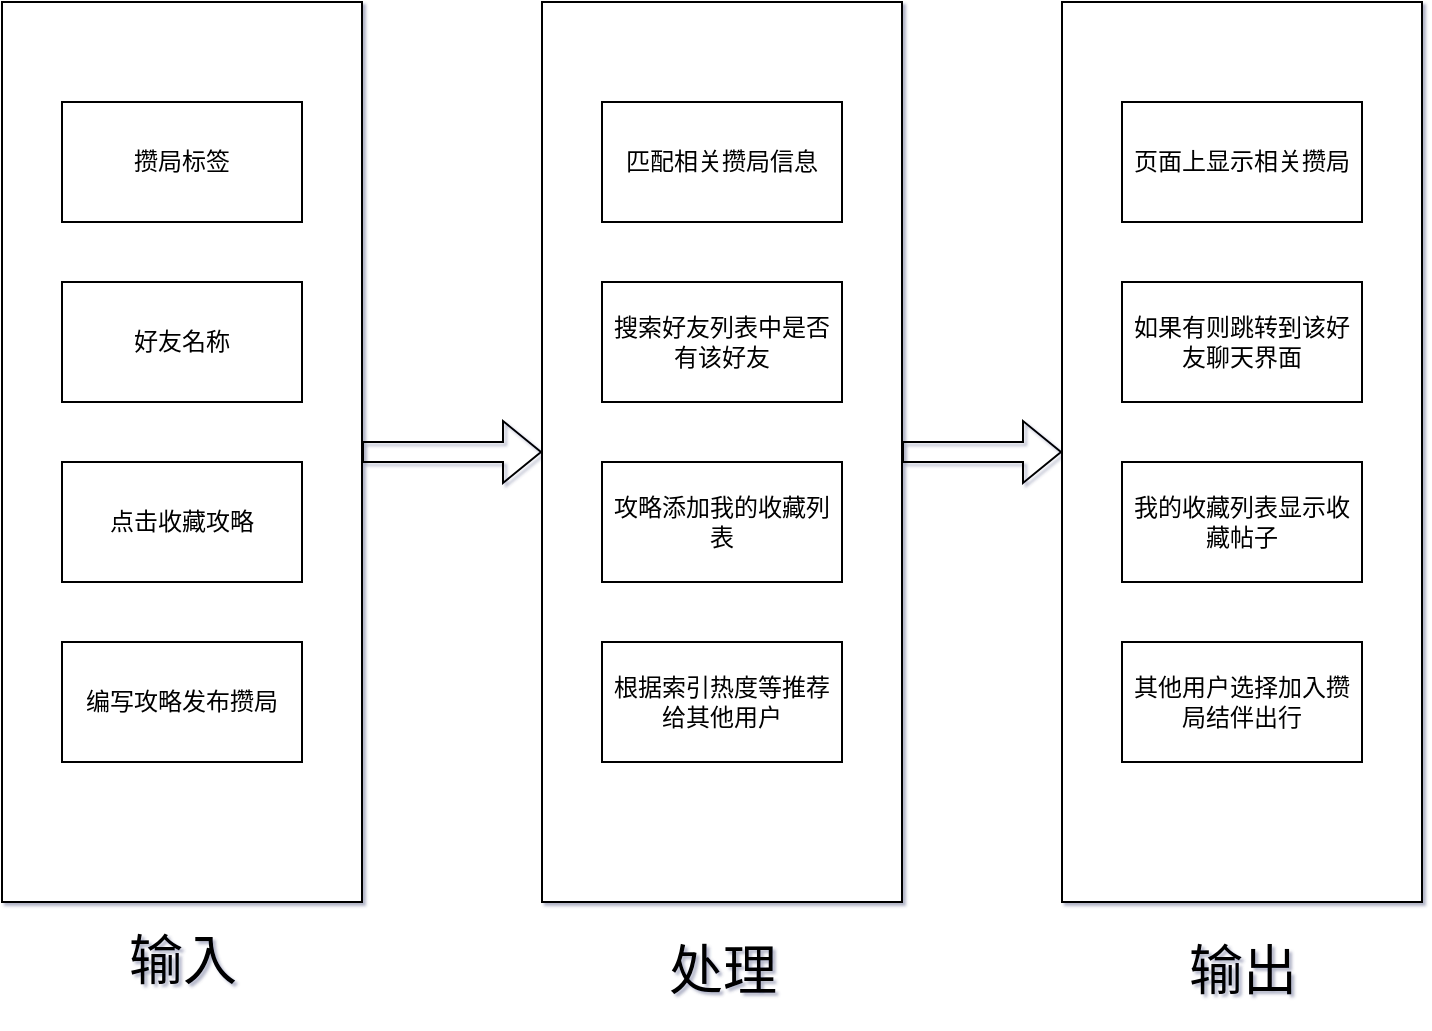 <mxfile version="22.1.0" type="device">
  <diagram name="第 1 页" id="14HZOLroqGI4e59QuSrQ">
    <mxGraphModel dx="1194" dy="610" grid="1" gridSize="10" guides="1" tooltips="1" connect="1" arrows="1" fold="1" page="1" pageScale="1" pageWidth="291" pageHeight="413" background="none" math="0" shadow="1">
      <root>
        <mxCell id="0" />
        <mxCell id="1" parent="0" />
        <mxCell id="qhkB4AXkvJiFK3q6KTm2-35" style="edgeStyle=orthogonalEdgeStyle;rounded=0;orthogonalLoop=1;jettySize=auto;html=1;entryX=0;entryY=0.5;entryDx=0;entryDy=0;shape=flexArrow;" parent="1" source="qhkB4AXkvJiFK3q6KTm2-2" target="qhkB4AXkvJiFK3q6KTm2-3" edge="1">
          <mxGeometry relative="1" as="geometry" />
        </mxCell>
        <mxCell id="qhkB4AXkvJiFK3q6KTm2-2" value="" style="rounded=0;whiteSpace=wrap;html=1;" parent="1" vertex="1">
          <mxGeometry x="40" y="130" width="180" height="450" as="geometry" />
        </mxCell>
        <mxCell id="qhkB4AXkvJiFK3q6KTm2-36" style="edgeStyle=orthogonalEdgeStyle;rounded=0;orthogonalLoop=1;jettySize=auto;html=1;shape=flexArrow;" parent="1" source="qhkB4AXkvJiFK3q6KTm2-3" target="qhkB4AXkvJiFK3q6KTm2-4" edge="1">
          <mxGeometry relative="1" as="geometry" />
        </mxCell>
        <mxCell id="qhkB4AXkvJiFK3q6KTm2-3" value="" style="rounded=0;whiteSpace=wrap;html=1;" parent="1" vertex="1">
          <mxGeometry x="310" y="130" width="180" height="450" as="geometry" />
        </mxCell>
        <mxCell id="qhkB4AXkvJiFK3q6KTm2-4" value="" style="rounded=0;whiteSpace=wrap;html=1;" parent="1" vertex="1">
          <mxGeometry x="570" y="130" width="180" height="450" as="geometry" />
        </mxCell>
        <mxCell id="qhkB4AXkvJiFK3q6KTm2-5" value="攒局标签" style="rounded=0;whiteSpace=wrap;html=1;" parent="1" vertex="1">
          <mxGeometry x="70" y="180" width="120" height="60" as="geometry" />
        </mxCell>
        <mxCell id="qhkB4AXkvJiFK3q6KTm2-6" value="好友名称" style="rounded=0;whiteSpace=wrap;html=1;" parent="1" vertex="1">
          <mxGeometry x="70" y="270" width="120" height="60" as="geometry" />
        </mxCell>
        <mxCell id="qhkB4AXkvJiFK3q6KTm2-7" value="点击收藏攻略" style="rounded=0;whiteSpace=wrap;html=1;" parent="1" vertex="1">
          <mxGeometry x="70" y="360" width="120" height="60" as="geometry" />
        </mxCell>
        <mxCell id="qhkB4AXkvJiFK3q6KTm2-9" value="&lt;font style=&quot;font-size: 27px;&quot;&gt;输入&lt;/font&gt;" style="text;html=1;align=center;verticalAlign=middle;resizable=0;points=[];autosize=1;strokeColor=none;fillColor=none;" parent="1" vertex="1">
          <mxGeometry x="90" y="585" width="80" height="50" as="geometry" />
        </mxCell>
        <mxCell id="qhkB4AXkvJiFK3q6KTm2-10" value="&lt;font style=&quot;font-size: 27px;&quot;&gt;处理&lt;/font&gt;" style="text;html=1;align=center;verticalAlign=middle;resizable=0;points=[];autosize=1;strokeColor=none;fillColor=none;" parent="1" vertex="1">
          <mxGeometry x="360" y="590" width="80" height="50" as="geometry" />
        </mxCell>
        <mxCell id="qhkB4AXkvJiFK3q6KTm2-11" value="&lt;font style=&quot;font-size: 27px;&quot;&gt;输出&lt;/font&gt;" style="text;html=1;align=center;verticalAlign=middle;resizable=0;points=[];autosize=1;strokeColor=none;fillColor=none;" parent="1" vertex="1">
          <mxGeometry x="620" y="590" width="80" height="50" as="geometry" />
        </mxCell>
        <mxCell id="qhkB4AXkvJiFK3q6KTm2-12" value="编写攻略发布攒局" style="rounded=0;whiteSpace=wrap;html=1;" parent="1" vertex="1">
          <mxGeometry x="70" y="450" width="120" height="60" as="geometry" />
        </mxCell>
        <mxCell id="qhkB4AXkvJiFK3q6KTm2-25" value="匹配相关攒局信息" style="rounded=0;whiteSpace=wrap;html=1;" parent="1" vertex="1">
          <mxGeometry x="340" y="180" width="120" height="60" as="geometry" />
        </mxCell>
        <mxCell id="qhkB4AXkvJiFK3q6KTm2-26" value="搜索好友列表中是否有该好友" style="rounded=0;whiteSpace=wrap;html=1;" parent="1" vertex="1">
          <mxGeometry x="340" y="270" width="120" height="60" as="geometry" />
        </mxCell>
        <mxCell id="qhkB4AXkvJiFK3q6KTm2-27" value="攻略添加我的收藏列表" style="rounded=0;whiteSpace=wrap;html=1;" parent="1" vertex="1">
          <mxGeometry x="340" y="360" width="120" height="60" as="geometry" />
        </mxCell>
        <mxCell id="qhkB4AXkvJiFK3q6KTm2-28" value="根据索引热度等推荐给其他用户" style="rounded=0;whiteSpace=wrap;html=1;" parent="1" vertex="1">
          <mxGeometry x="340" y="450" width="120" height="60" as="geometry" />
        </mxCell>
        <mxCell id="qhkB4AXkvJiFK3q6KTm2-30" value="页面上显示相关攒局" style="rounded=0;whiteSpace=wrap;html=1;" parent="1" vertex="1">
          <mxGeometry x="600" y="180" width="120" height="60" as="geometry" />
        </mxCell>
        <mxCell id="qhkB4AXkvJiFK3q6KTm2-31" value="如果有则跳转到该好友聊天界面" style="rounded=0;whiteSpace=wrap;html=1;" parent="1" vertex="1">
          <mxGeometry x="600" y="270" width="120" height="60" as="geometry" />
        </mxCell>
        <mxCell id="qhkB4AXkvJiFK3q6KTm2-32" value="我的收藏列表显示收藏帖子" style="rounded=0;whiteSpace=wrap;html=1;" parent="1" vertex="1">
          <mxGeometry x="600" y="360" width="120" height="60" as="geometry" />
        </mxCell>
        <mxCell id="qhkB4AXkvJiFK3q6KTm2-33" value="其他用户选择加入攒局结伴出行" style="rounded=0;whiteSpace=wrap;html=1;" parent="1" vertex="1">
          <mxGeometry x="600" y="450" width="120" height="60" as="geometry" />
        </mxCell>
      </root>
    </mxGraphModel>
  </diagram>
</mxfile>
